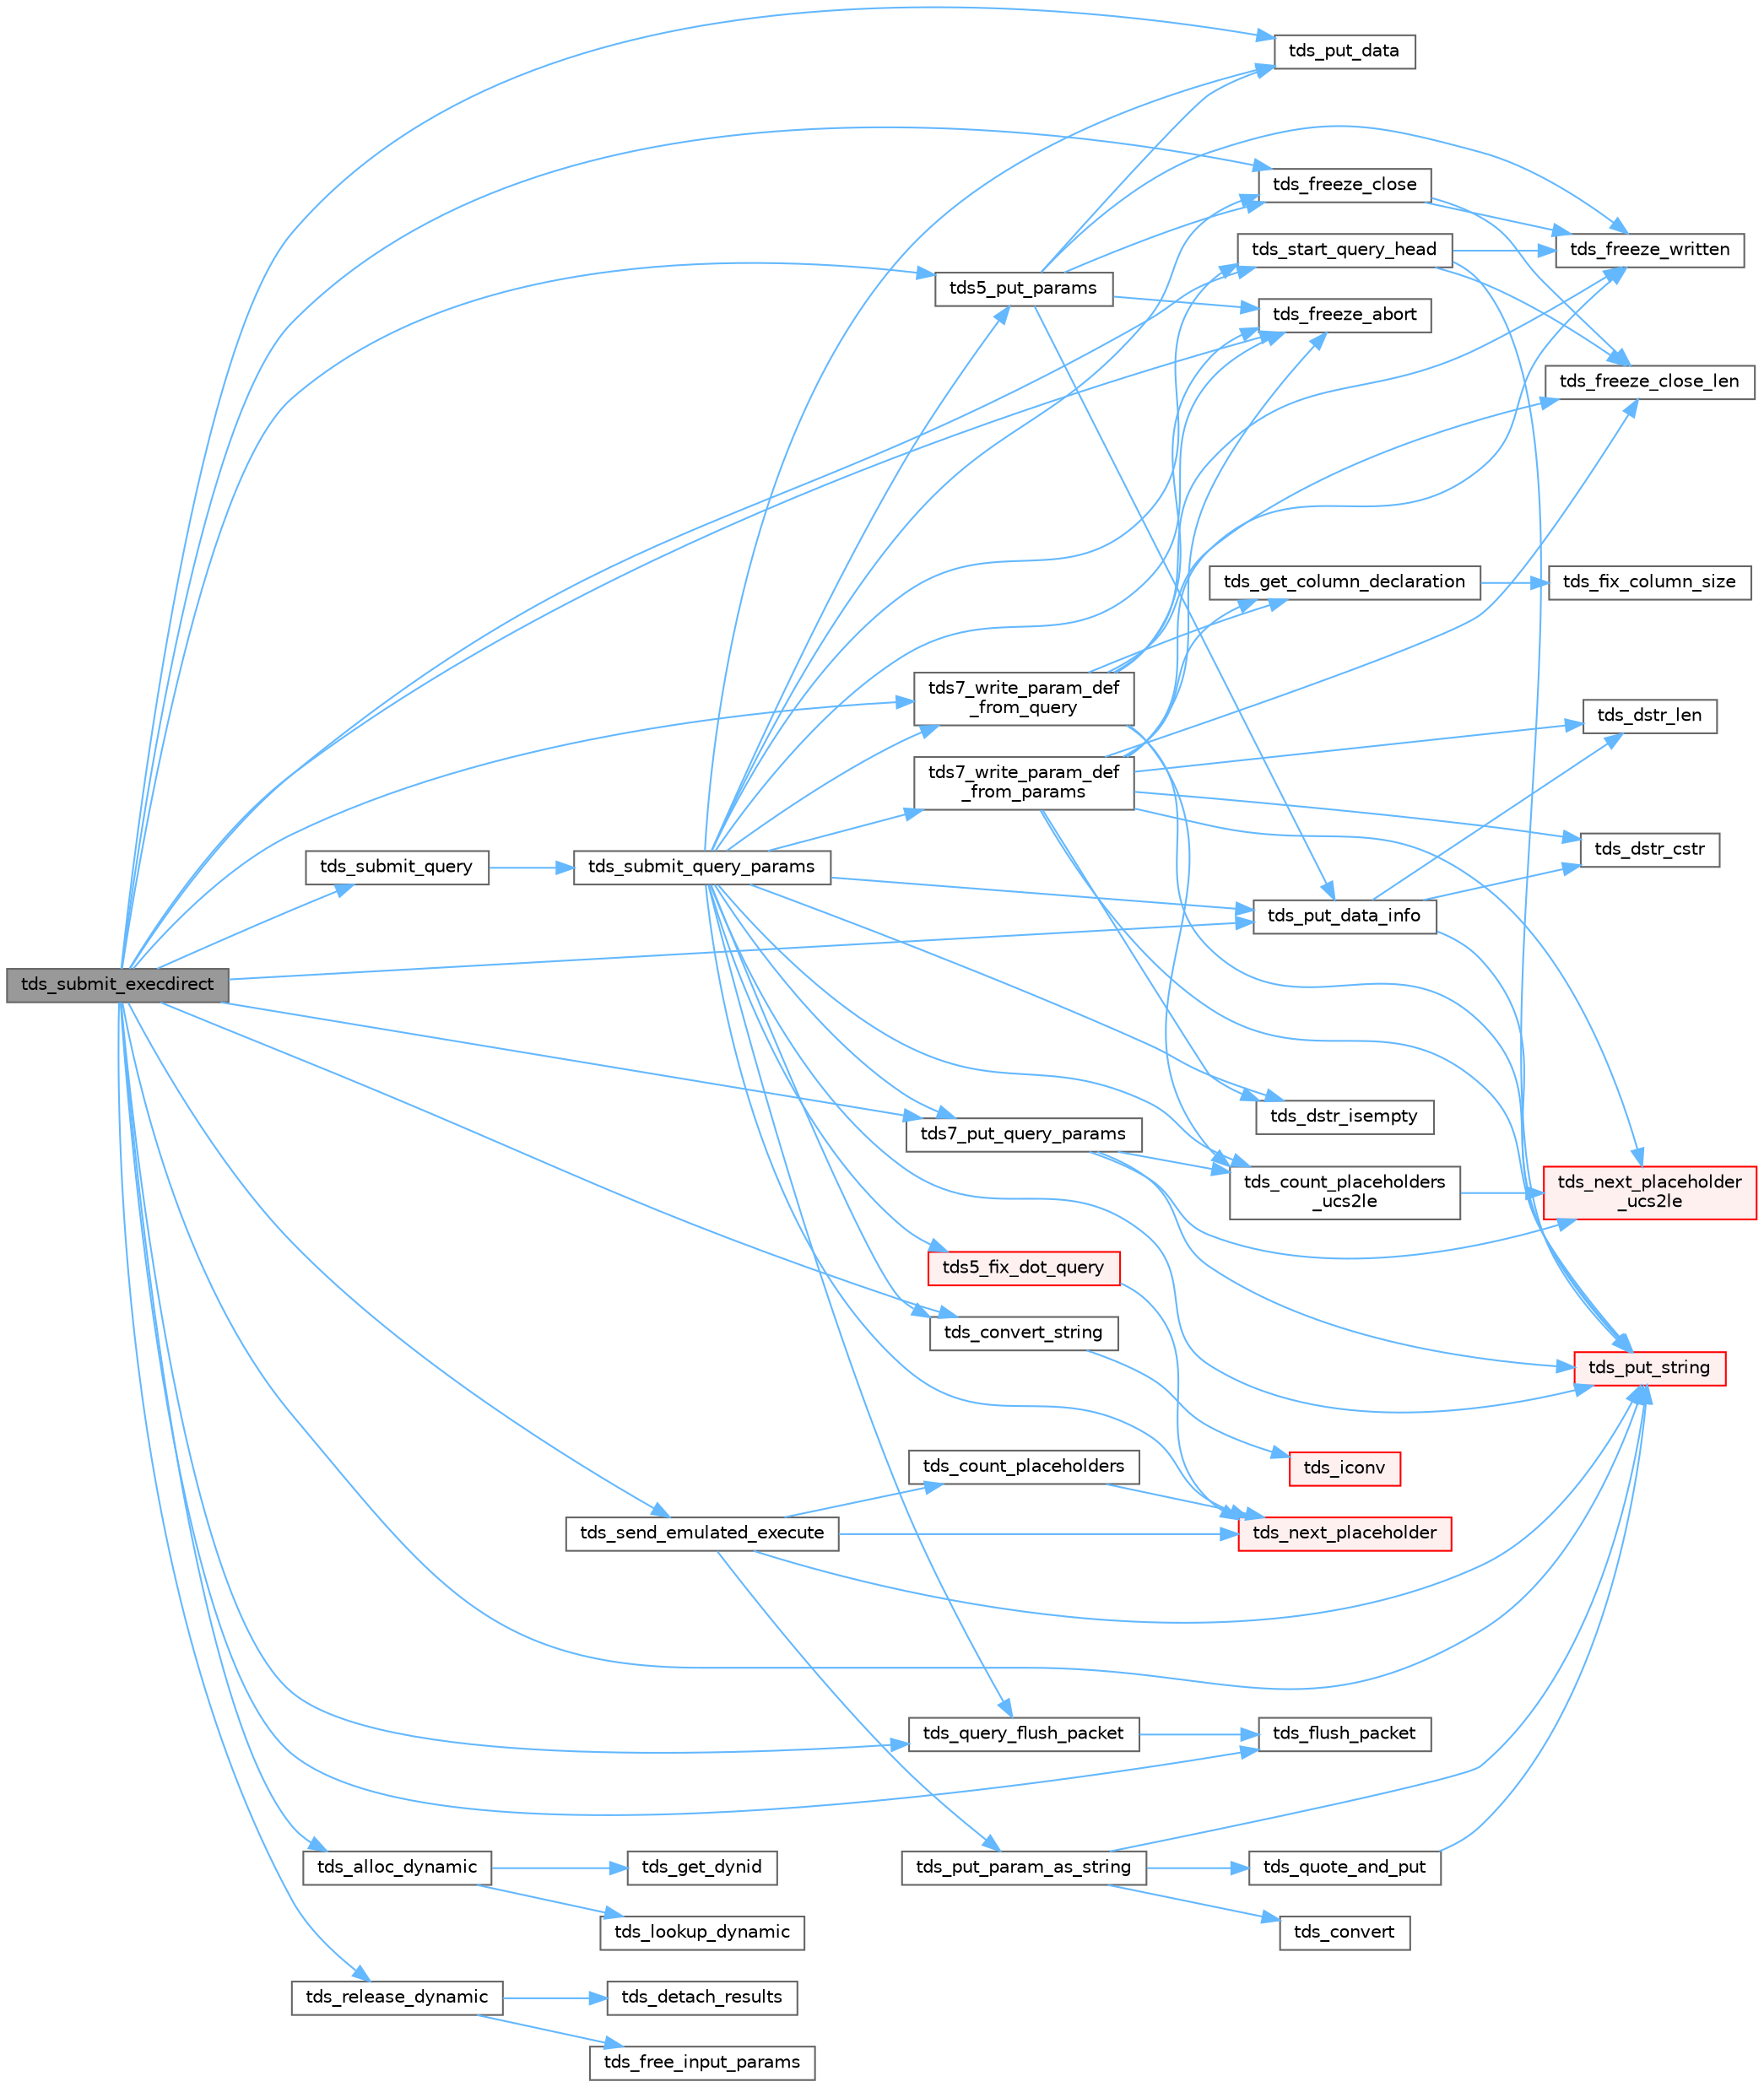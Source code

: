 digraph "tds_submit_execdirect"
{
 // LATEX_PDF_SIZE
  bgcolor="transparent";
  edge [fontname=Helvetica,fontsize=10,labelfontname=Helvetica,labelfontsize=10];
  node [fontname=Helvetica,fontsize=10,shape=box,height=0.2,width=0.4];
  rankdir="LR";
  Node1 [id="Node000001",label="tds_submit_execdirect",height=0.2,width=0.4,color="gray40", fillcolor="grey60", style="filled", fontcolor="black",tooltip="Submit a prepared query with parameters."];
  Node1 -> Node2 [id="edge1_Node000001_Node000002",color="steelblue1",style="solid",tooltip=" "];
  Node2 [id="Node000002",label="tds5_put_params",height=0.2,width=0.4,color="grey40", fillcolor="white", style="filled",URL="$a00590.html#ga4f1f0a4f77bc4ea1440dfdebc19a157c",tooltip="Send parameters to server."];
  Node2 -> Node3 [id="edge2_Node000002_Node000003",color="steelblue1",style="solid",tooltip=" "];
  Node3 [id="Node000003",label="tds_freeze_abort",height=0.2,width=0.4,color="grey40", fillcolor="white", style="filled",URL="$a00591.html#ga7274d9c5dc75c58bb7d1f1c29e03a73e",tooltip="Discard all data written after the freeze."];
  Node2 -> Node4 [id="edge3_Node000002_Node000004",color="steelblue1",style="solid",tooltip=" "];
  Node4 [id="Node000004",label="tds_freeze_close",height=0.2,width=0.4,color="grey40", fillcolor="white", style="filled",URL="$a00591.html#ga633f62fb8e5310abfa42c02fba9c6500",tooltip="Stop keeping data for this specific freeze."];
  Node4 -> Node5 [id="edge4_Node000004_Node000005",color="steelblue1",style="solid",tooltip=" "];
  Node5 [id="Node000005",label="tds_freeze_close_len",height=0.2,width=0.4,color="grey40", fillcolor="white", style="filled",URL="$a00591.html#ga2660b893ae2bf36fe1b63b354e748bad",tooltip="Stop keeping data for this specific freeze."];
  Node4 -> Node6 [id="edge5_Node000004_Node000006",color="steelblue1",style="solid",tooltip=" "];
  Node6 [id="Node000006",label="tds_freeze_written",height=0.2,width=0.4,color="grey40", fillcolor="white", style="filled",URL="$a00591.html#ga528cc96da09c11bc2930daae64e33e83",tooltip="Compute how many bytes has been written from freeze."];
  Node2 -> Node6 [id="edge6_Node000002_Node000006",color="steelblue1",style="solid",tooltip=" "];
  Node2 -> Node7 [id="edge7_Node000002_Node000007",color="steelblue1",style="solid",tooltip=" "];
  Node7 [id="Node000007",label="tds_put_data",height=0.2,width=0.4,color="grey40", fillcolor="white", style="filled",URL="$a00590.html#ga9fcc0a3932dcad530511395ef8a767fb",tooltip="Write data to wire."];
  Node2 -> Node8 [id="edge8_Node000002_Node000008",color="steelblue1",style="solid",tooltip=" "];
  Node8 [id="Node000008",label="tds_put_data_info",height=0.2,width=0.4,color="grey40", fillcolor="white", style="filled",URL="$a00590.html#gafd74652c4722ddce4d642cc4209449d4",tooltip="Put data information to wire."];
  Node8 -> Node9 [id="edge9_Node000008_Node000009",color="steelblue1",style="solid",tooltip=" "];
  Node9 [id="Node000009",label="tds_dstr_cstr",height=0.2,width=0.4,color="grey40", fillcolor="white", style="filled",URL="$a00593.html#gac536f0e4d77d3cff5702719362ec1766",tooltip="Returns a C version (NUL terminated string) of dstr."];
  Node8 -> Node10 [id="edge10_Node000008_Node000010",color="steelblue1",style="solid",tooltip=" "];
  Node10 [id="Node000010",label="tds_dstr_len",height=0.2,width=0.4,color="grey40", fillcolor="white", style="filled",URL="$a00593.html#ga396f139e4f886ac1b224a735138e73dd",tooltip="Returns the length of the string in bytes."];
  Node8 -> Node11 [id="edge11_Node000008_Node000011",color="steelblue1",style="solid",tooltip=" "];
  Node11 [id="Node000011",label="tds_put_string",height=0.2,width=0.4,color="red", fillcolor="#FFF0F0", style="filled",URL="$a00591.html#ga1fcaf8d488cc1390f106ce3ad0bf37b4",tooltip="Output a string to wire automatic translate string to unicode if needed."];
  Node1 -> Node20 [id="edge12_Node000001_Node000020",color="steelblue1",style="solid",tooltip=" "];
  Node20 [id="Node000020",label="tds7_put_query_params",height=0.2,width=0.4,color="grey40", fillcolor="white", style="filled",URL="$a00590.html#ga6e42b4a1d1d3898229ea2fe4afc2ecec",tooltip="Output params types and query (required by sp_prepare/sp_executesql/sp_prepexec)"];
  Node20 -> Node21 [id="edge13_Node000020_Node000021",color="steelblue1",style="solid",tooltip=" "];
  Node21 [id="Node000021",label="tds_count_placeholders\l_ucs2le",height=0.2,width=0.4,color="grey40", fillcolor="white", style="filled",URL="$a00590.html#ga0cd19215e9169ea299a6c9cbf5b2fb60",tooltip="Count the number of placeholders ('?') in a query."];
  Node21 -> Node22 [id="edge14_Node000021_Node000022",color="steelblue1",style="solid",tooltip=" "];
  Node22 [id="Node000022",label="tds_next_placeholder\l_ucs2le",height=0.2,width=0.4,color="red", fillcolor="#FFF0F0", style="filled",URL="$a00590.html#gaaa97f8535a2babe642024a0744d271d5",tooltip="Found the next placeholder (? or @param) in a string."];
  Node20 -> Node22 [id="edge15_Node000020_Node000022",color="steelblue1",style="solid",tooltip=" "];
  Node20 -> Node11 [id="edge16_Node000020_Node000011",color="steelblue1",style="solid",tooltip=" "];
  Node1 -> Node25 [id="edge17_Node000001_Node000025",color="steelblue1",style="solid",tooltip=" "];
  Node25 [id="Node000025",label="tds7_write_param_def\l_from_query",height=0.2,width=0.4,color="grey40", fillcolor="white", style="filled",URL="$a00590.html#ga24345856c16b15aa3e84459c2f551320",tooltip="Write string with parameters definition, useful for TDS7+."];
  Node25 -> Node21 [id="edge18_Node000025_Node000021",color="steelblue1",style="solid",tooltip=" "];
  Node25 -> Node3 [id="edge19_Node000025_Node000003",color="steelblue1",style="solid",tooltip=" "];
  Node25 -> Node5 [id="edge20_Node000025_Node000005",color="steelblue1",style="solid",tooltip=" "];
  Node25 -> Node6 [id="edge21_Node000025_Node000006",color="steelblue1",style="solid",tooltip=" "];
  Node25 -> Node26 [id="edge22_Node000025_Node000026",color="steelblue1",style="solid",tooltip=" "];
  Node26 [id="Node000026",label="tds_get_column_declaration",height=0.2,width=0.4,color="grey40", fillcolor="white", style="filled",URL="$a00590.html#ga50d62edeb2a432e2dc668263f3f958ff",tooltip="Return declaration for column (like \"varchar(20)\")."];
  Node26 -> Node27 [id="edge23_Node000026_Node000027",color="steelblue1",style="solid",tooltip=" "];
  Node27 [id="Node000027",label="tds_fix_column_size",height=0.2,width=0.4,color="grey40", fillcolor="white", style="filled",URL="$a00590.html#ga79e31bdb1d8e8e214ea2bed964ff0e77",tooltip="Get column size for wire."];
  Node25 -> Node11 [id="edge24_Node000025_Node000011",color="steelblue1",style="solid",tooltip=" "];
  Node1 -> Node28 [id="edge25_Node000001_Node000028",color="steelblue1",style="solid",tooltip=" "];
  Node28 [id="Node000028",label="tds_alloc_dynamic",height=0.2,width=0.4,color="grey40", fillcolor="white", style="filled",URL="$a00589.html#ga69559de43b47f4a9e2eecc7a56527444",tooltip="Allocate a dynamic statement."];
  Node28 -> Node29 [id="edge26_Node000028_Node000029",color="steelblue1",style="solid",tooltip=" "];
  Node29 [id="Node000029",label="tds_get_dynid",height=0.2,width=0.4,color="grey40", fillcolor="white", style="filled",URL="$a00589.html#ga93503e64091b51add0801abebe22abf4",tooltip="Get an id for dynamic query based on TDS information."];
  Node28 -> Node30 [id="edge27_Node000028_Node000030",color="steelblue1",style="solid",tooltip=" "];
  Node30 [id="Node000030",label="tds_lookup_dynamic",height=0.2,width=0.4,color="grey40", fillcolor="white", style="filled",URL="$a00592.html#ga4a45cadd06ae1b886459dcc1f8e482c6",tooltip="Finds a dynamic given string id."];
  Node1 -> Node31 [id="edge28_Node000001_Node000031",color="steelblue1",style="solid",tooltip=" "];
  Node31 [id="Node000031",label="tds_convert_string",height=0.2,width=0.4,color="grey40", fillcolor="white", style="filled",URL="$a00590.html#gad5b76c688898b86984d09628f030d01c",tooltip="Convert a string in an allocated buffer."];
  Node31 -> Node13 [id="edge29_Node000031_Node000013",color="steelblue1",style="solid",tooltip=" "];
  Node13 [id="Node000013",label="tds_iconv",height=0.2,width=0.4,color="red", fillcolor="#FFF0F0", style="filled",URL="$a00588.html#ga87db49044919f1bc84c0ff5e9ab00304",tooltip="Wrapper around iconv(3)."];
  Node1 -> Node32 [id="edge30_Node000001_Node000032",color="steelblue1",style="solid",tooltip=" "];
  Node32 [id="Node000032",label="tds_flush_packet",height=0.2,width=0.4,color="grey40", fillcolor="white", style="filled",URL="$a00591.html#ga5feb53554e8917a81bbbc332163a61fb",tooltip="Flush packet to server."];
  Node1 -> Node3 [id="edge31_Node000001_Node000003",color="steelblue1",style="solid",tooltip=" "];
  Node1 -> Node4 [id="edge32_Node000001_Node000004",color="steelblue1",style="solid",tooltip=" "];
  Node1 -> Node7 [id="edge33_Node000001_Node000007",color="steelblue1",style="solid",tooltip=" "];
  Node1 -> Node8 [id="edge34_Node000001_Node000008",color="steelblue1",style="solid",tooltip=" "];
  Node1 -> Node11 [id="edge35_Node000001_Node000011",color="steelblue1",style="solid",tooltip=" "];
  Node1 -> Node33 [id="edge36_Node000001_Node000033",color="steelblue1",style="solid",tooltip=" "];
  Node33 [id="Node000033",label="tds_query_flush_packet",height=0.2,width=0.4,color="grey40", fillcolor="white", style="filled",URL="$a00590.html#gada27f4cfce925240ad33b71b63ca692d",tooltip="Flush query packet."];
  Node33 -> Node32 [id="edge37_Node000033_Node000032",color="steelblue1",style="solid",tooltip=" "];
  Node1 -> Node34 [id="edge38_Node000001_Node000034",color="steelblue1",style="solid",tooltip=" "];
  Node34 [id="Node000034",label="tds_release_dynamic",height=0.2,width=0.4,color="grey40", fillcolor="white", style="filled",URL="$a00589.html#gabf2fdb0def5388508602ee7dd2f49506",tooltip="Frees dynamic statement."];
  Node34 -> Node35 [id="edge39_Node000034_Node000035",color="steelblue1",style="solid",tooltip=" "];
  Node35 [id="Node000035",label="tds_detach_results",height=0.2,width=0.4,color="grey40", fillcolor="white", style="filled",URL="$a00589.html#ga1d60bf443e274797b1d1a9e7418ab962",tooltip="Detach result info from it current socket."];
  Node34 -> Node36 [id="edge40_Node000034_Node000036",color="steelblue1",style="solid",tooltip=" "];
  Node36 [id="Node000036",label="tds_free_input_params",height=0.2,width=0.4,color="grey40", fillcolor="white", style="filled",URL="$a00589.html#gabdc5fee73b22345c02ab894e49ad7f95",tooltip="Frees all allocated input parameters of a dynamic statement."];
  Node1 -> Node37 [id="edge41_Node000001_Node000037",color="steelblue1",style="solid",tooltip=" "];
  Node37 [id="Node000037",label="tds_send_emulated_execute",height=0.2,width=0.4,color="grey40", fillcolor="white", style="filled",URL="$a00590.html#ga02c6ce3ff96369603a6ee4efee64caae",tooltip="Emulate prepared execute traslating to a normal language."];
  Node37 -> Node38 [id="edge42_Node000037_Node000038",color="steelblue1",style="solid",tooltip=" "];
  Node38 [id="Node000038",label="tds_count_placeholders",height=0.2,width=0.4,color="grey40", fillcolor="white", style="filled",URL="$a00590.html#gaaa7b4d37bf796019e72f25c6e7fe7bea",tooltip="Count the number of placeholders ('?') in a query."];
  Node38 -> Node39 [id="edge43_Node000038_Node000039",color="steelblue1",style="solid",tooltip=" "];
  Node39 [id="Node000039",label="tds_next_placeholder",height=0.2,width=0.4,color="red", fillcolor="#FFF0F0", style="filled",URL="$a00590.html#ga8f3b00c34af2484eccb169e60a37dc36",tooltip="Get position of next placeholder."];
  Node37 -> Node39 [id="edge44_Node000037_Node000039",color="steelblue1",style="solid",tooltip=" "];
  Node37 -> Node42 [id="edge45_Node000037_Node000042",color="steelblue1",style="solid",tooltip=" "];
  Node42 [id="Node000042",label="tds_put_param_as_string",height=0.2,width=0.4,color="grey40", fillcolor="white", style="filled",URL="$a00590.html#ga0e2e7230c425e925402d7856ff5b4b18",tooltip="Send a parameter to server."];
  Node42 -> Node43 [id="edge46_Node000042_Node000043",color="steelblue1",style="solid",tooltip=" "];
  Node43 [id="Node000043",label="tds_convert",height=0.2,width=0.4,color="grey40", fillcolor="white", style="filled",URL="$a00587.html#gad83c146aa5ba3f1515557d6b5248494a",tooltip="tds_convert convert a type to another."];
  Node42 -> Node11 [id="edge47_Node000042_Node000011",color="steelblue1",style="solid",tooltip=" "];
  Node42 -> Node44 [id="edge48_Node000042_Node000044",color="steelblue1",style="solid",tooltip=" "];
  Node44 [id="Node000044",label="tds_quote_and_put",height=0.2,width=0.4,color="grey40", fillcolor="white", style="filled",URL="$a00590.html#ga26b26296d060dca75f6a43e9ac41e58d",tooltip="Send a string to server while quoting it."];
  Node44 -> Node11 [id="edge49_Node000044_Node000011",color="steelblue1",style="solid",tooltip=" "];
  Node37 -> Node11 [id="edge50_Node000037_Node000011",color="steelblue1",style="solid",tooltip=" "];
  Node1 -> Node45 [id="edge51_Node000001_Node000045",color="steelblue1",style="solid",tooltip=" "];
  Node45 [id="Node000045",label="tds_start_query_head",height=0.2,width=0.4,color="grey40", fillcolor="white", style="filled",URL="$a00590.html#ga9ad2e6defce530a8778791cce0166ccd",tooltip="Start query packet of a given type."];
  Node45 -> Node5 [id="edge52_Node000045_Node000005",color="steelblue1",style="solid",tooltip=" "];
  Node45 -> Node6 [id="edge53_Node000045_Node000006",color="steelblue1",style="solid",tooltip=" "];
  Node45 -> Node11 [id="edge54_Node000045_Node000011",color="steelblue1",style="solid",tooltip=" "];
  Node1 -> Node46 [id="edge55_Node000001_Node000046",color="steelblue1",style="solid",tooltip=" "];
  Node46 [id="Node000046",label="tds_submit_query",height=0.2,width=0.4,color="grey40", fillcolor="white", style="filled",URL="$a00590.html#ga5a29ae7f99d089dc3cea85ec6ee5f3ab",tooltip="Sends a language string to the database server for processing."];
  Node46 -> Node47 [id="edge56_Node000046_Node000047",color="steelblue1",style="solid",tooltip=" "];
  Node47 [id="Node000047",label="tds_submit_query_params",height=0.2,width=0.4,color="grey40", fillcolor="white", style="filled",URL="$a00590.html#ga95e0fccedc459a4404f496eec74a369a",tooltip="Sends a language string to the database server for processing."];
  Node47 -> Node48 [id="edge57_Node000047_Node000048",color="steelblue1",style="solid",tooltip=" "];
  Node48 [id="Node000048",label="tds5_fix_dot_query",height=0.2,width=0.4,color="red", fillcolor="#FFF0F0", style="filled",URL="$a00590.html#ga8853354723094c8efcd87fabf675c64f",tooltip="Substitute ?-style placeholders with named (@param) ones."];
  Node48 -> Node39 [id="edge58_Node000048_Node000039",color="steelblue1",style="solid",tooltip=" "];
  Node47 -> Node2 [id="edge59_Node000047_Node000002",color="steelblue1",style="solid",tooltip=" "];
  Node47 -> Node20 [id="edge60_Node000047_Node000020",color="steelblue1",style="solid",tooltip=" "];
  Node47 -> Node51 [id="edge61_Node000047_Node000051",color="steelblue1",style="solid",tooltip=" "];
  Node51 [id="Node000051",label="tds7_write_param_def\l_from_params",height=0.2,width=0.4,color="grey40", fillcolor="white", style="filled",URL="$a00590.html#ga6513afd79629f7a928e1d3da9f56dee1",tooltip="Write string with parameters definition, useful for TDS7+."];
  Node51 -> Node9 [id="edge62_Node000051_Node000009",color="steelblue1",style="solid",tooltip=" "];
  Node51 -> Node52 [id="edge63_Node000051_Node000052",color="steelblue1",style="solid",tooltip=" "];
  Node52 [id="Node000052",label="tds_dstr_isempty",height=0.2,width=0.4,color="grey40", fillcolor="white", style="filled",URL="$a00593.html#ga197c6af67f2e7469d06c2aa055917b1e",tooltip="test if string is empty"];
  Node51 -> Node10 [id="edge64_Node000051_Node000010",color="steelblue1",style="solid",tooltip=" "];
  Node51 -> Node3 [id="edge65_Node000051_Node000003",color="steelblue1",style="solid",tooltip=" "];
  Node51 -> Node5 [id="edge66_Node000051_Node000005",color="steelblue1",style="solid",tooltip=" "];
  Node51 -> Node6 [id="edge67_Node000051_Node000006",color="steelblue1",style="solid",tooltip=" "];
  Node51 -> Node26 [id="edge68_Node000051_Node000026",color="steelblue1",style="solid",tooltip=" "];
  Node51 -> Node22 [id="edge69_Node000051_Node000022",color="steelblue1",style="solid",tooltip=" "];
  Node51 -> Node11 [id="edge70_Node000051_Node000011",color="steelblue1",style="solid",tooltip=" "];
  Node47 -> Node25 [id="edge71_Node000047_Node000025",color="steelblue1",style="solid",tooltip=" "];
  Node47 -> Node31 [id="edge72_Node000047_Node000031",color="steelblue1",style="solid",tooltip=" "];
  Node47 -> Node21 [id="edge73_Node000047_Node000021",color="steelblue1",style="solid",tooltip=" "];
  Node47 -> Node52 [id="edge74_Node000047_Node000052",color="steelblue1",style="solid",tooltip=" "];
  Node47 -> Node3 [id="edge75_Node000047_Node000003",color="steelblue1",style="solid",tooltip=" "];
  Node47 -> Node4 [id="edge76_Node000047_Node000004",color="steelblue1",style="solid",tooltip=" "];
  Node47 -> Node39 [id="edge77_Node000047_Node000039",color="steelblue1",style="solid",tooltip=" "];
  Node47 -> Node7 [id="edge78_Node000047_Node000007",color="steelblue1",style="solid",tooltip=" "];
  Node47 -> Node8 [id="edge79_Node000047_Node000008",color="steelblue1",style="solid",tooltip=" "];
  Node47 -> Node11 [id="edge80_Node000047_Node000011",color="steelblue1",style="solid",tooltip=" "];
  Node47 -> Node33 [id="edge81_Node000047_Node000033",color="steelblue1",style="solid",tooltip=" "];
  Node47 -> Node45 [id="edge82_Node000047_Node000045",color="steelblue1",style="solid",tooltip=" "];
}
